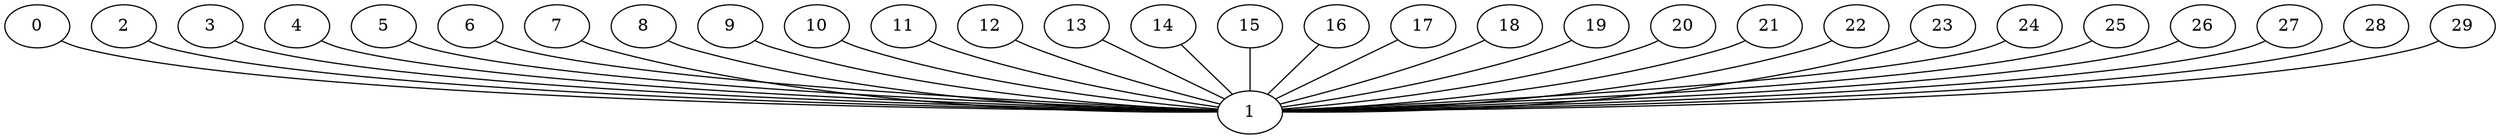 graph G {
0;
1;
2;
3;
4;
5;
6;
7;
8;
9;
10;
11;
12;
13;
14;
15;
16;
17;
18;
19;
20;
21;
22;
23;
24;
25;
26;
27;
28;
29;
0--1 ;
2--1 ;
3--1 ;
4--1 ;
5--1 ;
7--1 ;
6--1 ;
8--1 ;
9--1 ;
10--1 ;
12--1 ;
11--1 ;
14--1 ;
13--1 ;
15--1 ;
16--1 ;
18--1 ;
17--1 ;
19--1 ;
21--1 ;
20--1 ;
23--1 ;
22--1 ;
26--1 ;
25--1 ;
24--1 ;
29--1 ;
28--1 ;
27--1 ;
}

